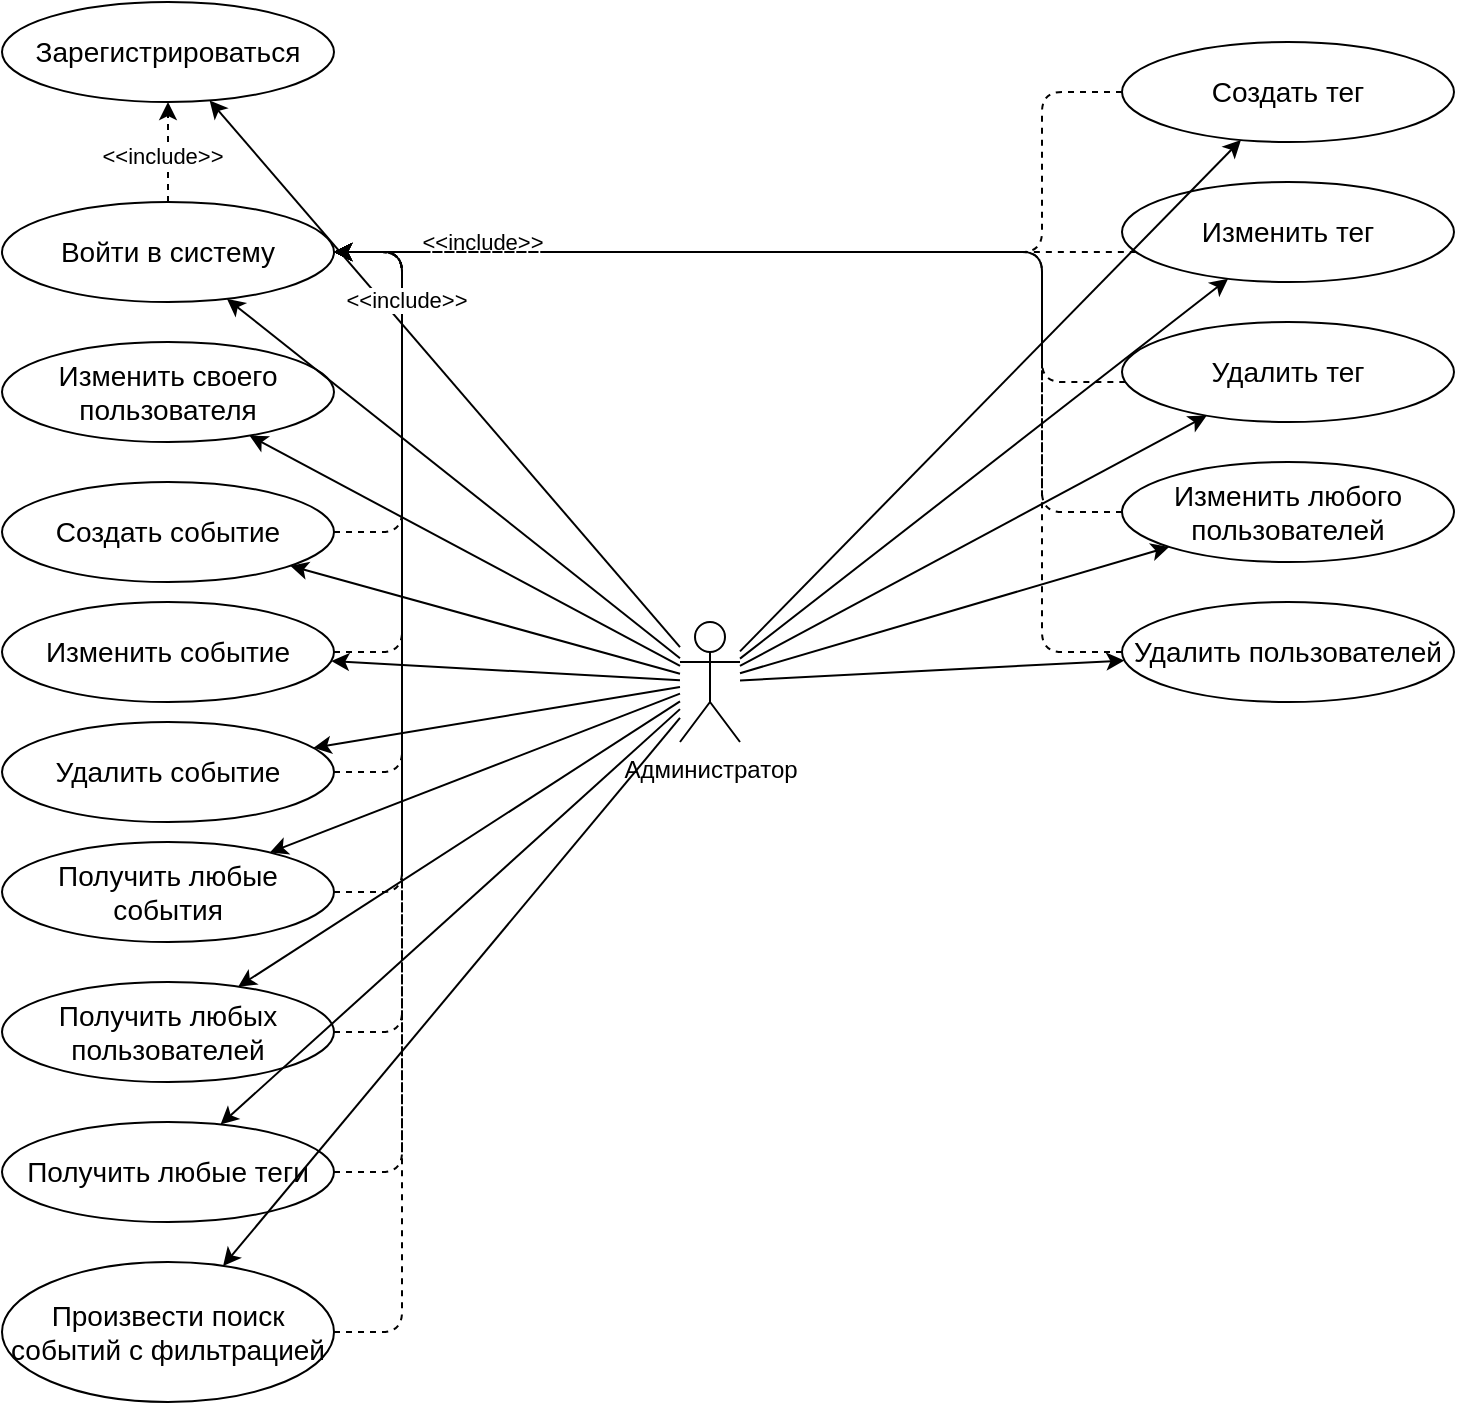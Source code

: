 <mxfile version="18.0.6" type="device" pages="3"><diagram id="G97i-W1D9DYcRq47s2UK" name="Администратор"><mxGraphModel dx="1955" dy="1463" grid="1" gridSize="10" guides="1" tooltips="1" connect="1" arrows="1" fold="1" page="1" pageScale="1" pageWidth="827" pageHeight="1169" math="0" shadow="0"><root><mxCell id="0"/><mxCell id="1" parent="0"/><mxCell id="RxLexrAR9fo_K17NFaEO-41" style="edgeStyle=elbowEdgeStyle;rounded=1;orthogonalLoop=1;jettySize=auto;html=1;dashed=1;" edge="1" parent="1" source="RxLexrAR9fo_K17NFaEO-3" target="RxLexrAR9fo_K17NFaEO-11"><mxGeometry relative="1" as="geometry"><Array as="points"><mxPoint x="260" y="320"/></Array></mxGeometry></mxCell><mxCell id="RxLexrAR9fo_K17NFaEO-3" value="Получить любые теги" style="ellipse;whiteSpace=wrap;html=1;fontSize=14;" vertex="1" parent="1"><mxGeometry x="60" y="570" width="166" height="50" as="geometry"/></mxCell><mxCell id="RxLexrAR9fo_K17NFaEO-40" style="edgeStyle=elbowEdgeStyle;rounded=1;orthogonalLoop=1;jettySize=auto;html=1;dashed=1;" edge="1" parent="1" source="RxLexrAR9fo_K17NFaEO-4" target="RxLexrAR9fo_K17NFaEO-11"><mxGeometry relative="1" as="geometry"><Array as="points"><mxPoint x="260" y="320"/></Array></mxGeometry></mxCell><mxCell id="RxLexrAR9fo_K17NFaEO-4" value="Получить любых пользователей" style="ellipse;whiteSpace=wrap;html=1;fontSize=14;" vertex="1" parent="1"><mxGeometry x="60" y="500" width="166" height="50" as="geometry"/></mxCell><mxCell id="RxLexrAR9fo_K17NFaEO-8" value="Зарегистрироваться" style="ellipse;whiteSpace=wrap;html=1;fontSize=14;" vertex="1" parent="1"><mxGeometry x="60" y="10" width="166" height="50" as="geometry"/></mxCell><mxCell id="RxLexrAR9fo_K17NFaEO-9" style="edgeStyle=orthogonalEdgeStyle;rounded=0;orthogonalLoop=1;jettySize=auto;html=1;endArrow=classic;endFill=1;dashed=1;" edge="1" parent="1" source="RxLexrAR9fo_K17NFaEO-11" target="RxLexrAR9fo_K17NFaEO-8"><mxGeometry relative="1" as="geometry"/></mxCell><mxCell id="RxLexrAR9fo_K17NFaEO-10" value="&amp;lt;&amp;lt;include&amp;gt;&amp;gt;" style="edgeLabel;html=1;align=center;verticalAlign=middle;resizable=0;points=[];" vertex="1" connectable="0" parent="RxLexrAR9fo_K17NFaEO-9"><mxGeometry x="0.273" y="3" relative="1" as="geometry"><mxPoint y="9" as="offset"/></mxGeometry></mxCell><mxCell id="RxLexrAR9fo_K17NFaEO-11" value="Войти в систему" style="ellipse;whiteSpace=wrap;html=1;fontSize=14;" vertex="1" parent="1"><mxGeometry x="60" y="110" width="166" height="50" as="geometry"/></mxCell><mxCell id="RxLexrAR9fo_K17NFaEO-12" value="Создать событие" style="ellipse;whiteSpace=wrap;html=1;fontSize=14;" vertex="1" parent="1"><mxGeometry x="60" y="250" width="166" height="50" as="geometry"/></mxCell><mxCell id="RxLexrAR9fo_K17NFaEO-13" value="Изменить событие" style="ellipse;whiteSpace=wrap;html=1;fontSize=14;" vertex="1" parent="1"><mxGeometry x="60" y="310" width="166" height="50" as="geometry"/></mxCell><mxCell id="RxLexrAR9fo_K17NFaEO-14" style="edgeStyle=elbowEdgeStyle;rounded=1;orthogonalLoop=1;jettySize=auto;html=1;dashed=1;endArrow=classic;endFill=1;" edge="1" parent="1" source="RxLexrAR9fo_K17NFaEO-15" target="RxLexrAR9fo_K17NFaEO-11"><mxGeometry relative="1" as="geometry"><Array as="points"><mxPoint x="260" y="300"/></Array></mxGeometry></mxCell><mxCell id="RxLexrAR9fo_K17NFaEO-15" value="Удалить событие" style="ellipse;whiteSpace=wrap;html=1;fontSize=14;" vertex="1" parent="1"><mxGeometry x="60" y="370" width="166" height="50" as="geometry"/></mxCell><mxCell id="RxLexrAR9fo_K17NFaEO-16" style="edgeStyle=elbowEdgeStyle;rounded=1;orthogonalLoop=1;jettySize=auto;html=1;dashed=1;endArrow=classic;endFill=1;" edge="1" parent="1" source="RxLexrAR9fo_K17NFaEO-17" target="RxLexrAR9fo_K17NFaEO-11"><mxGeometry relative="1" as="geometry"><Array as="points"><mxPoint x="580" y="135"/></Array></mxGeometry></mxCell><mxCell id="RxLexrAR9fo_K17NFaEO-17" value="Изменить тег" style="ellipse;whiteSpace=wrap;html=1;fontSize=14;" vertex="1" parent="1"><mxGeometry x="620" y="100" width="166" height="50" as="geometry"/></mxCell><mxCell id="RxLexrAR9fo_K17NFaEO-18" style="edgeStyle=elbowEdgeStyle;rounded=1;orthogonalLoop=1;jettySize=auto;html=1;dashed=1;endArrow=classic;endFill=1;" edge="1" parent="1" source="RxLexrAR9fo_K17NFaEO-19" target="RxLexrAR9fo_K17NFaEO-11"><mxGeometry relative="1" as="geometry"><Array as="points"><mxPoint x="580" y="200"/></Array></mxGeometry></mxCell><mxCell id="RxLexrAR9fo_K17NFaEO-19" value="Удалить тег" style="ellipse;whiteSpace=wrap;html=1;fontSize=14;" vertex="1" parent="1"><mxGeometry x="620" y="170" width="166" height="50" as="geometry"/></mxCell><mxCell id="RxLexrAR9fo_K17NFaEO-20" style="edgeStyle=elbowEdgeStyle;rounded=1;orthogonalLoop=1;jettySize=auto;html=1;dashed=1;endArrow=classic;endFill=1;" edge="1" parent="1" source="RxLexrAR9fo_K17NFaEO-21" target="RxLexrAR9fo_K17NFaEO-11"><mxGeometry relative="1" as="geometry"><Array as="points"><mxPoint x="260" y="360"/></Array></mxGeometry></mxCell><mxCell id="RxLexrAR9fo_K17NFaEO-21" value="Произвести поиск событий с фильтрацией" style="ellipse;whiteSpace=wrap;html=1;fontSize=14;" vertex="1" parent="1"><mxGeometry x="60" y="640" width="166" height="70" as="geometry"/></mxCell><mxCell id="RxLexrAR9fo_K17NFaEO-22" style="edgeStyle=elbowEdgeStyle;rounded=1;orthogonalLoop=1;jettySize=auto;html=1;endArrow=classic;endFill=1;dashed=1;" edge="1" parent="1" source="RxLexrAR9fo_K17NFaEO-12" target="RxLexrAR9fo_K17NFaEO-11"><mxGeometry relative="1" as="geometry"><mxPoint x="-177" y="100" as="sourcePoint"/><mxPoint x="-177" y="50" as="targetPoint"/><Array as="points"><mxPoint x="260" y="210"/></Array></mxGeometry></mxCell><mxCell id="RxLexrAR9fo_K17NFaEO-23" value="&amp;lt;&amp;lt;include&amp;gt;&amp;gt;" style="edgeLabel;html=1;align=center;verticalAlign=middle;resizable=0;points=[];" vertex="1" connectable="0" parent="RxLexrAR9fo_K17NFaEO-22"><mxGeometry x="0.273" y="3" relative="1" as="geometry"><mxPoint x="43" y="-47" as="offset"/></mxGeometry></mxCell><mxCell id="RxLexrAR9fo_K17NFaEO-24" style="edgeStyle=elbowEdgeStyle;rounded=1;orthogonalLoop=1;jettySize=auto;html=1;endArrow=classic;endFill=1;dashed=1;" edge="1" parent="1" source="RxLexrAR9fo_K17NFaEO-13" target="RxLexrAR9fo_K17NFaEO-11"><mxGeometry relative="1" as="geometry"><mxPoint x="-94" y="205" as="sourcePoint"/><mxPoint x="-94" y="125" as="targetPoint"/><Array as="points"><mxPoint x="260" y="250"/></Array></mxGeometry></mxCell><mxCell id="RxLexrAR9fo_K17NFaEO-25" style="edgeStyle=elbowEdgeStyle;rounded=1;orthogonalLoop=1;jettySize=auto;html=1;dashed=1;" edge="1" parent="1" source="RxLexrAR9fo_K17NFaEO-26" target="RxLexrAR9fo_K17NFaEO-11"><mxGeometry relative="1" as="geometry"><Array as="points"><mxPoint x="580" y="230"/></Array></mxGeometry></mxCell><mxCell id="RxLexrAR9fo_K17NFaEO-26" value="Изменить любого пользователей" style="ellipse;whiteSpace=wrap;html=1;fontSize=14;" vertex="1" parent="1"><mxGeometry x="620" y="240" width="166" height="50" as="geometry"/></mxCell><mxCell id="RxLexrAR9fo_K17NFaEO-27" style="edgeStyle=elbowEdgeStyle;rounded=1;orthogonalLoop=1;jettySize=auto;html=1;dashed=1;" edge="1" parent="1" source="RxLexrAR9fo_K17NFaEO-28" target="RxLexrAR9fo_K17NFaEO-11"><mxGeometry relative="1" as="geometry"><Array as="points"><mxPoint x="580" y="280"/></Array></mxGeometry></mxCell><mxCell id="RxLexrAR9fo_K17NFaEO-28" value="Удалить пользователей" style="ellipse;whiteSpace=wrap;html=1;fontSize=14;" vertex="1" parent="1"><mxGeometry x="620" y="310" width="166" height="50" as="geometry"/></mxCell><mxCell id="RxLexrAR9fo_K17NFaEO-29" value="Изменить своего пользователя" style="ellipse;whiteSpace=wrap;html=1;fontSize=14;" vertex="1" parent="1"><mxGeometry x="60" y="180" width="166" height="50" as="geometry"/></mxCell><mxCell id="RxLexrAR9fo_K17NFaEO-30" value="Создать тег" style="ellipse;whiteSpace=wrap;html=1;fontSize=14;" vertex="1" parent="1"><mxGeometry x="620" y="30" width="166" height="50" as="geometry"/></mxCell><mxCell id="RxLexrAR9fo_K17NFaEO-31" style="edgeStyle=elbowEdgeStyle;rounded=1;orthogonalLoop=1;jettySize=auto;html=1;dashed=1;endArrow=classic;endFill=1;" edge="1" parent="1" source="RxLexrAR9fo_K17NFaEO-30" target="RxLexrAR9fo_K17NFaEO-11"><mxGeometry relative="1" as="geometry"><Array as="points"><mxPoint x="580" y="105"/></Array></mxGeometry></mxCell><mxCell id="RxLexrAR9fo_K17NFaEO-37" style="edgeStyle=elbowEdgeStyle;rounded=1;orthogonalLoop=1;jettySize=auto;html=1;dashed=1;" edge="1" parent="1" source="RxLexrAR9fo_K17NFaEO-32" target="RxLexrAR9fo_K17NFaEO-11"><mxGeometry relative="1" as="geometry"><Array as="points"><mxPoint x="260" y="250"/><mxPoint x="580" y="90"/></Array></mxGeometry></mxCell><mxCell id="RxLexrAR9fo_K17NFaEO-32" value="Получить любые события" style="ellipse;whiteSpace=wrap;html=1;fontSize=14;" vertex="1" parent="1"><mxGeometry x="60" y="430" width="166" height="50" as="geometry"/></mxCell><mxCell id="RxLexrAR9fo_K17NFaEO-42" style="rounded=1;orthogonalLoop=1;jettySize=auto;html=1;" edge="1" parent="1" source="RxLexrAR9fo_K17NFaEO-35" target="RxLexrAR9fo_K17NFaEO-30"><mxGeometry relative="1" as="geometry"><mxPoint x="520" y="200" as="targetPoint"/></mxGeometry></mxCell><mxCell id="RxLexrAR9fo_K17NFaEO-43" style="edgeStyle=none;rounded=1;orthogonalLoop=1;jettySize=auto;html=1;" edge="1" parent="1" source="RxLexrAR9fo_K17NFaEO-35" target="RxLexrAR9fo_K17NFaEO-17"><mxGeometry relative="1" as="geometry"/></mxCell><mxCell id="RxLexrAR9fo_K17NFaEO-44" style="edgeStyle=none;rounded=1;orthogonalLoop=1;jettySize=auto;html=1;" edge="1" parent="1" source="RxLexrAR9fo_K17NFaEO-35" target="RxLexrAR9fo_K17NFaEO-19"><mxGeometry relative="1" as="geometry"/></mxCell><mxCell id="RxLexrAR9fo_K17NFaEO-45" style="edgeStyle=none;rounded=1;orthogonalLoop=1;jettySize=auto;html=1;" edge="1" parent="1" source="RxLexrAR9fo_K17NFaEO-35" target="RxLexrAR9fo_K17NFaEO-26"><mxGeometry relative="1" as="geometry"/></mxCell><mxCell id="RxLexrAR9fo_K17NFaEO-46" style="edgeStyle=none;rounded=1;orthogonalLoop=1;jettySize=auto;html=1;" edge="1" parent="1" source="RxLexrAR9fo_K17NFaEO-35" target="RxLexrAR9fo_K17NFaEO-28"><mxGeometry relative="1" as="geometry"/></mxCell><mxCell id="RxLexrAR9fo_K17NFaEO-47" style="edgeStyle=none;rounded=1;orthogonalLoop=1;jettySize=auto;html=1;" edge="1" parent="1" source="RxLexrAR9fo_K17NFaEO-35" target="RxLexrAR9fo_K17NFaEO-8"><mxGeometry relative="1" as="geometry"/></mxCell><mxCell id="RxLexrAR9fo_K17NFaEO-48" style="edgeStyle=none;rounded=1;orthogonalLoop=1;jettySize=auto;html=1;" edge="1" parent="1" source="RxLexrAR9fo_K17NFaEO-35" target="RxLexrAR9fo_K17NFaEO-11"><mxGeometry relative="1" as="geometry"/></mxCell><mxCell id="RxLexrAR9fo_K17NFaEO-49" style="edgeStyle=none;rounded=1;orthogonalLoop=1;jettySize=auto;html=1;" edge="1" parent="1" source="RxLexrAR9fo_K17NFaEO-35" target="RxLexrAR9fo_K17NFaEO-29"><mxGeometry relative="1" as="geometry"/></mxCell><mxCell id="RxLexrAR9fo_K17NFaEO-50" style="edgeStyle=none;rounded=1;orthogonalLoop=1;jettySize=auto;html=1;" edge="1" parent="1" source="RxLexrAR9fo_K17NFaEO-35" target="RxLexrAR9fo_K17NFaEO-12"><mxGeometry relative="1" as="geometry"/></mxCell><mxCell id="RxLexrAR9fo_K17NFaEO-51" style="edgeStyle=none;rounded=1;orthogonalLoop=1;jettySize=auto;html=1;" edge="1" parent="1" source="RxLexrAR9fo_K17NFaEO-35" target="RxLexrAR9fo_K17NFaEO-13"><mxGeometry relative="1" as="geometry"/></mxCell><mxCell id="RxLexrAR9fo_K17NFaEO-52" style="edgeStyle=none;rounded=1;orthogonalLoop=1;jettySize=auto;html=1;" edge="1" parent="1" source="RxLexrAR9fo_K17NFaEO-35" target="RxLexrAR9fo_K17NFaEO-15"><mxGeometry relative="1" as="geometry"/></mxCell><mxCell id="RxLexrAR9fo_K17NFaEO-53" style="edgeStyle=none;rounded=1;orthogonalLoop=1;jettySize=auto;html=1;" edge="1" parent="1" source="RxLexrAR9fo_K17NFaEO-35" target="RxLexrAR9fo_K17NFaEO-32"><mxGeometry relative="1" as="geometry"/></mxCell><mxCell id="RxLexrAR9fo_K17NFaEO-54" style="edgeStyle=none;rounded=1;orthogonalLoop=1;jettySize=auto;html=1;" edge="1" parent="1" source="RxLexrAR9fo_K17NFaEO-35" target="RxLexrAR9fo_K17NFaEO-4"><mxGeometry relative="1" as="geometry"/></mxCell><mxCell id="RxLexrAR9fo_K17NFaEO-55" style="edgeStyle=none;rounded=1;orthogonalLoop=1;jettySize=auto;html=1;" edge="1" parent="1" source="RxLexrAR9fo_K17NFaEO-35" target="RxLexrAR9fo_K17NFaEO-3"><mxGeometry relative="1" as="geometry"/></mxCell><mxCell id="RxLexrAR9fo_K17NFaEO-56" style="edgeStyle=none;rounded=1;orthogonalLoop=1;jettySize=auto;html=1;" edge="1" parent="1" source="RxLexrAR9fo_K17NFaEO-35" target="RxLexrAR9fo_K17NFaEO-21"><mxGeometry relative="1" as="geometry"/></mxCell><mxCell id="RxLexrAR9fo_K17NFaEO-35" value="Администратор" style="shape=umlActor;verticalLabelPosition=bottom;verticalAlign=top;html=1;outlineConnect=0;" vertex="1" parent="1"><mxGeometry x="399" y="320" width="30" height="60" as="geometry"/></mxCell><mxCell id="RxLexrAR9fo_K17NFaEO-39" value="&amp;lt;&amp;lt;include&amp;gt;&amp;gt;" style="edgeLabel;html=1;align=center;verticalAlign=middle;resizable=0;points=[];" vertex="1" connectable="0" parent="1"><mxGeometry x="260" y="160.005" as="geometry"><mxPoint x="2" y="-1" as="offset"/></mxGeometry></mxCell></root></mxGraphModel></diagram><diagram id="lyqg9mUECsdkwfx_HGhm" name="Премиум"><mxGraphModel dx="911" dy="1300" grid="1" gridSize="10" guides="1" tooltips="1" connect="1" arrows="1" fold="1" page="1" pageScale="1" pageWidth="827" pageHeight="1169" math="0" shadow="0"><root><mxCell id="0"/><mxCell id="1" parent="0"/><mxCell id="7-mE293fhACFTN40J21Z-1" style="edgeStyle=elbowEdgeStyle;rounded=1;orthogonalLoop=1;jettySize=auto;html=1;dashed=1;" edge="1" parent="1" source="7-mE293fhACFTN40J21Z-2" target="7-mE293fhACFTN40J21Z-8"><mxGeometry relative="1" as="geometry"><Array as="points"><mxPoint x="1090" y="320"/></Array></mxGeometry></mxCell><mxCell id="7-mE293fhACFTN40J21Z-2" value="Получить любые теги" style="ellipse;whiteSpace=wrap;html=1;fontSize=14;" vertex="1" parent="1"><mxGeometry x="890" y="570" width="166" height="50" as="geometry"/></mxCell><mxCell id="7-mE293fhACFTN40J21Z-3" style="edgeStyle=elbowEdgeStyle;rounded=1;orthogonalLoop=1;jettySize=auto;html=1;dashed=1;" edge="1" parent="1" source="7-mE293fhACFTN40J21Z-4" target="7-mE293fhACFTN40J21Z-8"><mxGeometry relative="1" as="geometry"><Array as="points"><mxPoint x="1090" y="320"/></Array></mxGeometry></mxCell><mxCell id="7-mE293fhACFTN40J21Z-4" value="Получить любых пользователей" style="ellipse;whiteSpace=wrap;html=1;fontSize=14;" vertex="1" parent="1"><mxGeometry x="890" y="500" width="166" height="50" as="geometry"/></mxCell><mxCell id="7-mE293fhACFTN40J21Z-5" value="Зарегистрироваться" style="ellipse;whiteSpace=wrap;html=1;fontSize=14;" vertex="1" parent="1"><mxGeometry x="890" y="10" width="166" height="50" as="geometry"/></mxCell><mxCell id="7-mE293fhACFTN40J21Z-6" style="edgeStyle=orthogonalEdgeStyle;rounded=0;orthogonalLoop=1;jettySize=auto;html=1;endArrow=classic;endFill=1;dashed=1;" edge="1" parent="1" source="7-mE293fhACFTN40J21Z-8" target="7-mE293fhACFTN40J21Z-5"><mxGeometry relative="1" as="geometry"/></mxCell><mxCell id="7-mE293fhACFTN40J21Z-7" value="&amp;lt;&amp;lt;include&amp;gt;&amp;gt;" style="edgeLabel;html=1;align=center;verticalAlign=middle;resizable=0;points=[];" vertex="1" connectable="0" parent="7-mE293fhACFTN40J21Z-6"><mxGeometry x="0.273" y="3" relative="1" as="geometry"><mxPoint y="9" as="offset"/></mxGeometry></mxCell><mxCell id="7-mE293fhACFTN40J21Z-8" value="Войти в систему" style="ellipse;whiteSpace=wrap;html=1;fontSize=14;" vertex="1" parent="1"><mxGeometry x="890" y="110" width="166" height="50" as="geometry"/></mxCell><mxCell id="7-mE293fhACFTN40J21Z-9" value="Создать событие" style="ellipse;whiteSpace=wrap;html=1;fontSize=14;" vertex="1" parent="1"><mxGeometry x="890" y="250" width="166" height="50" as="geometry"/></mxCell><mxCell id="7-mE293fhACFTN40J21Z-10" value="Изменить событие" style="ellipse;whiteSpace=wrap;html=1;fontSize=14;" vertex="1" parent="1"><mxGeometry x="890" y="310" width="166" height="50" as="geometry"/></mxCell><mxCell id="7-mE293fhACFTN40J21Z-11" style="edgeStyle=elbowEdgeStyle;rounded=1;orthogonalLoop=1;jettySize=auto;html=1;dashed=1;endArrow=classic;endFill=1;" edge="1" parent="1" source="7-mE293fhACFTN40J21Z-12" target="7-mE293fhACFTN40J21Z-8"><mxGeometry relative="1" as="geometry"><Array as="points"><mxPoint x="1090" y="300"/></Array></mxGeometry></mxCell><mxCell id="7-mE293fhACFTN40J21Z-12" value="Удалить событие" style="ellipse;whiteSpace=wrap;html=1;fontSize=14;" vertex="1" parent="1"><mxGeometry x="890" y="370" width="166" height="50" as="geometry"/></mxCell><mxCell id="7-mE293fhACFTN40J21Z-13" style="edgeStyle=elbowEdgeStyle;rounded=1;orthogonalLoop=1;jettySize=auto;html=1;dashed=1;endArrow=classic;endFill=1;" edge="1" parent="1" source="7-mE293fhACFTN40J21Z-14" target="7-mE293fhACFTN40J21Z-8"><mxGeometry relative="1" as="geometry"><Array as="points"><mxPoint x="1410" y="135"/></Array></mxGeometry></mxCell><mxCell id="7-mE293fhACFTN40J21Z-14" value="Изменить тег" style="ellipse;whiteSpace=wrap;html=1;fontSize=14;" vertex="1" parent="1"><mxGeometry x="1450" y="100" width="166" height="50" as="geometry"/></mxCell><mxCell id="7-mE293fhACFTN40J21Z-15" style="edgeStyle=elbowEdgeStyle;rounded=1;orthogonalLoop=1;jettySize=auto;html=1;dashed=1;endArrow=classic;endFill=1;" edge="1" parent="1" source="7-mE293fhACFTN40J21Z-16" target="7-mE293fhACFTN40J21Z-8"><mxGeometry relative="1" as="geometry"><Array as="points"><mxPoint x="1410" y="200"/></Array></mxGeometry></mxCell><mxCell id="7-mE293fhACFTN40J21Z-16" value="Удалить тег" style="ellipse;whiteSpace=wrap;html=1;fontSize=14;" vertex="1" parent="1"><mxGeometry x="1450" y="170" width="166" height="50" as="geometry"/></mxCell><mxCell id="7-mE293fhACFTN40J21Z-17" style="edgeStyle=elbowEdgeStyle;rounded=1;orthogonalLoop=1;jettySize=auto;html=1;dashed=1;endArrow=classic;endFill=1;" edge="1" parent="1" source="7-mE293fhACFTN40J21Z-18" target="7-mE293fhACFTN40J21Z-8"><mxGeometry relative="1" as="geometry"><Array as="points"><mxPoint x="1090" y="360"/></Array></mxGeometry></mxCell><mxCell id="7-mE293fhACFTN40J21Z-18" value="Произвести поиск событий с фильтрацией" style="ellipse;whiteSpace=wrap;html=1;fontSize=14;" vertex="1" parent="1"><mxGeometry x="890" y="640" width="166" height="70" as="geometry"/></mxCell><mxCell id="7-mE293fhACFTN40J21Z-19" style="edgeStyle=elbowEdgeStyle;rounded=1;orthogonalLoop=1;jettySize=auto;html=1;endArrow=classic;endFill=1;dashed=1;" edge="1" parent="1" source="7-mE293fhACFTN40J21Z-9" target="7-mE293fhACFTN40J21Z-8"><mxGeometry relative="1" as="geometry"><mxPoint x="653" y="100" as="sourcePoint"/><mxPoint x="653" y="50" as="targetPoint"/><Array as="points"><mxPoint x="1090" y="210"/></Array></mxGeometry></mxCell><mxCell id="7-mE293fhACFTN40J21Z-20" value="&amp;lt;&amp;lt;include&amp;gt;&amp;gt;" style="edgeLabel;html=1;align=center;verticalAlign=middle;resizable=0;points=[];" vertex="1" connectable="0" parent="7-mE293fhACFTN40J21Z-19"><mxGeometry x="0.273" y="3" relative="1" as="geometry"><mxPoint x="43" y="-47" as="offset"/></mxGeometry></mxCell><mxCell id="7-mE293fhACFTN40J21Z-21" style="edgeStyle=elbowEdgeStyle;rounded=1;orthogonalLoop=1;jettySize=auto;html=1;endArrow=classic;endFill=1;dashed=1;" edge="1" parent="1" source="7-mE293fhACFTN40J21Z-10" target="7-mE293fhACFTN40J21Z-8"><mxGeometry relative="1" as="geometry"><mxPoint x="736" y="205" as="sourcePoint"/><mxPoint x="736" y="125" as="targetPoint"/><Array as="points"><mxPoint x="1090" y="250"/></Array></mxGeometry></mxCell><mxCell id="7-mE293fhACFTN40J21Z-22" value="Изменить своего пользователя" style="ellipse;whiteSpace=wrap;html=1;fontSize=14;" vertex="1" parent="1"><mxGeometry x="890" y="180" width="166" height="50" as="geometry"/></mxCell><mxCell id="7-mE293fhACFTN40J21Z-23" value="Создать тег" style="ellipse;whiteSpace=wrap;html=1;fontSize=14;" vertex="1" parent="1"><mxGeometry x="1450" y="30" width="166" height="50" as="geometry"/></mxCell><mxCell id="7-mE293fhACFTN40J21Z-24" style="edgeStyle=elbowEdgeStyle;rounded=1;orthogonalLoop=1;jettySize=auto;html=1;dashed=1;endArrow=classic;endFill=1;" edge="1" parent="1" source="7-mE293fhACFTN40J21Z-23" target="7-mE293fhACFTN40J21Z-8"><mxGeometry relative="1" as="geometry"><Array as="points"><mxPoint x="1410" y="105"/></Array></mxGeometry></mxCell><mxCell id="7-mE293fhACFTN40J21Z-25" style="edgeStyle=elbowEdgeStyle;rounded=1;orthogonalLoop=1;jettySize=auto;html=1;dashed=1;" edge="1" parent="1" source="7-mE293fhACFTN40J21Z-26" target="7-mE293fhACFTN40J21Z-8"><mxGeometry relative="1" as="geometry"><Array as="points"><mxPoint x="1090" y="250"/><mxPoint x="1410" y="90"/></Array></mxGeometry></mxCell><mxCell id="7-mE293fhACFTN40J21Z-26" value="Получить свои события" style="ellipse;whiteSpace=wrap;html=1;fontSize=14;" vertex="1" parent="1"><mxGeometry x="890" y="430" width="166" height="50" as="geometry"/></mxCell><mxCell id="7-mE293fhACFTN40J21Z-27" style="rounded=1;orthogonalLoop=1;jettySize=auto;html=1;" edge="1" parent="1" source="7-mE293fhACFTN40J21Z-40" target="7-mE293fhACFTN40J21Z-23"><mxGeometry relative="1" as="geometry"><mxPoint x="1350" y="200" as="targetPoint"/></mxGeometry></mxCell><mxCell id="7-mE293fhACFTN40J21Z-28" style="edgeStyle=none;rounded=1;orthogonalLoop=1;jettySize=auto;html=1;" edge="1" parent="1" source="7-mE293fhACFTN40J21Z-40" target="7-mE293fhACFTN40J21Z-14"><mxGeometry relative="1" as="geometry"/></mxCell><mxCell id="7-mE293fhACFTN40J21Z-29" style="edgeStyle=none;rounded=1;orthogonalLoop=1;jettySize=auto;html=1;" edge="1" parent="1" source="7-mE293fhACFTN40J21Z-40" target="7-mE293fhACFTN40J21Z-16"><mxGeometry relative="1" as="geometry"/></mxCell><mxCell id="7-mE293fhACFTN40J21Z-30" style="edgeStyle=none;rounded=1;orthogonalLoop=1;jettySize=auto;html=1;" edge="1" parent="1" source="7-mE293fhACFTN40J21Z-40" target="7-mE293fhACFTN40J21Z-5"><mxGeometry relative="1" as="geometry"/></mxCell><mxCell id="7-mE293fhACFTN40J21Z-31" style="edgeStyle=none;rounded=1;orthogonalLoop=1;jettySize=auto;html=1;" edge="1" parent="1" source="7-mE293fhACFTN40J21Z-40" target="7-mE293fhACFTN40J21Z-8"><mxGeometry relative="1" as="geometry"/></mxCell><mxCell id="7-mE293fhACFTN40J21Z-32" style="edgeStyle=none;rounded=1;orthogonalLoop=1;jettySize=auto;html=1;" edge="1" parent="1" source="7-mE293fhACFTN40J21Z-40" target="7-mE293fhACFTN40J21Z-22"><mxGeometry relative="1" as="geometry"/></mxCell><mxCell id="7-mE293fhACFTN40J21Z-33" style="edgeStyle=none;rounded=1;orthogonalLoop=1;jettySize=auto;html=1;" edge="1" parent="1" source="7-mE293fhACFTN40J21Z-40" target="7-mE293fhACFTN40J21Z-9"><mxGeometry relative="1" as="geometry"/></mxCell><mxCell id="7-mE293fhACFTN40J21Z-34" style="edgeStyle=none;rounded=1;orthogonalLoop=1;jettySize=auto;html=1;" edge="1" parent="1" source="7-mE293fhACFTN40J21Z-40" target="7-mE293fhACFTN40J21Z-10"><mxGeometry relative="1" as="geometry"/></mxCell><mxCell id="7-mE293fhACFTN40J21Z-35" style="edgeStyle=none;rounded=1;orthogonalLoop=1;jettySize=auto;html=1;" edge="1" parent="1" source="7-mE293fhACFTN40J21Z-40" target="7-mE293fhACFTN40J21Z-12"><mxGeometry relative="1" as="geometry"/></mxCell><mxCell id="7-mE293fhACFTN40J21Z-36" style="edgeStyle=none;rounded=1;orthogonalLoop=1;jettySize=auto;html=1;" edge="1" parent="1" source="7-mE293fhACFTN40J21Z-40" target="7-mE293fhACFTN40J21Z-26"><mxGeometry relative="1" as="geometry"/></mxCell><mxCell id="7-mE293fhACFTN40J21Z-37" style="edgeStyle=none;rounded=1;orthogonalLoop=1;jettySize=auto;html=1;" edge="1" parent="1" source="7-mE293fhACFTN40J21Z-40" target="7-mE293fhACFTN40J21Z-4"><mxGeometry relative="1" as="geometry"/></mxCell><mxCell id="7-mE293fhACFTN40J21Z-38" style="edgeStyle=none;rounded=1;orthogonalLoop=1;jettySize=auto;html=1;" edge="1" parent="1" source="7-mE293fhACFTN40J21Z-40" target="7-mE293fhACFTN40J21Z-2"><mxGeometry relative="1" as="geometry"/></mxCell><mxCell id="7-mE293fhACFTN40J21Z-39" style="edgeStyle=none;rounded=1;orthogonalLoop=1;jettySize=auto;html=1;" edge="1" parent="1" source="7-mE293fhACFTN40J21Z-40" target="7-mE293fhACFTN40J21Z-18"><mxGeometry relative="1" as="geometry"/></mxCell><mxCell id="7-mE293fhACFTN40J21Z-40" value="Премиум&lt;br&gt;пользователь" style="shape=umlActor;verticalLabelPosition=bottom;verticalAlign=top;html=1;outlineConnect=0;" vertex="1" parent="1"><mxGeometry x="1229" y="320" width="31" height="60" as="geometry"/></mxCell><mxCell id="7-mE293fhACFTN40J21Z-41" value="&amp;lt;&amp;lt;include&amp;gt;&amp;gt;" style="edgeLabel;html=1;align=center;verticalAlign=middle;resizable=0;points=[];" vertex="1" connectable="0" parent="1"><mxGeometry x="1090" y="160.005" as="geometry"><mxPoint x="2" y="-1" as="offset"/></mxGeometry></mxCell></root></mxGraphModel></diagram><diagram id="v8O1ee1hcuBlyzNCkWyk" name="Простой"><mxGraphModel dx="-611" dy="780" grid="1" gridSize="10" guides="1" tooltips="1" connect="1" arrows="1" fold="1" page="1" pageScale="1" pageWidth="827" pageHeight="1169" math="0" shadow="0"><root><mxCell id="0"/><mxCell id="1" parent="0"/><mxCell id="aNF8Hjy5MYYZBk_om-a_-1" style="edgeStyle=elbowEdgeStyle;rounded=1;orthogonalLoop=1;jettySize=auto;html=1;dashed=1;" edge="1" parent="1" source="aNF8Hjy5MYYZBk_om-a_-2" target="aNF8Hjy5MYYZBk_om-a_-8"><mxGeometry relative="1" as="geometry"><Array as="points"><mxPoint x="1905" y="320"/></Array></mxGeometry></mxCell><mxCell id="aNF8Hjy5MYYZBk_om-a_-2" value="Получить любые теги" style="ellipse;whiteSpace=wrap;html=1;fontSize=14;" vertex="1" parent="1"><mxGeometry x="1705" y="570" width="166" height="50" as="geometry"/></mxCell><mxCell id="aNF8Hjy5MYYZBk_om-a_-3" style="edgeStyle=elbowEdgeStyle;rounded=1;orthogonalLoop=1;jettySize=auto;html=1;dashed=1;" edge="1" parent="1" source="aNF8Hjy5MYYZBk_om-a_-4" target="aNF8Hjy5MYYZBk_om-a_-8"><mxGeometry relative="1" as="geometry"><Array as="points"><mxPoint x="1905" y="320"/></Array></mxGeometry></mxCell><mxCell id="aNF8Hjy5MYYZBk_om-a_-4" value="Получить любых пользователей" style="ellipse;whiteSpace=wrap;html=1;fontSize=14;" vertex="1" parent="1"><mxGeometry x="1705" y="500" width="166" height="50" as="geometry"/></mxCell><mxCell id="aNF8Hjy5MYYZBk_om-a_-5" value="Зарегистрироваться" style="ellipse;whiteSpace=wrap;html=1;fontSize=14;" vertex="1" parent="1"><mxGeometry x="1705" y="10" width="166" height="50" as="geometry"/></mxCell><mxCell id="aNF8Hjy5MYYZBk_om-a_-6" style="edgeStyle=orthogonalEdgeStyle;rounded=0;orthogonalLoop=1;jettySize=auto;html=1;endArrow=classic;endFill=1;dashed=1;" edge="1" parent="1" source="aNF8Hjy5MYYZBk_om-a_-8" target="aNF8Hjy5MYYZBk_om-a_-5"><mxGeometry relative="1" as="geometry"/></mxCell><mxCell id="aNF8Hjy5MYYZBk_om-a_-7" value="&amp;lt;&amp;lt;include&amp;gt;&amp;gt;" style="edgeLabel;html=1;align=center;verticalAlign=middle;resizable=0;points=[];" vertex="1" connectable="0" parent="aNF8Hjy5MYYZBk_om-a_-6"><mxGeometry x="0.273" y="3" relative="1" as="geometry"><mxPoint y="9" as="offset"/></mxGeometry></mxCell><mxCell id="aNF8Hjy5MYYZBk_om-a_-8" value="Войти в систему" style="ellipse;whiteSpace=wrap;html=1;fontSize=14;" vertex="1" parent="1"><mxGeometry x="1705" y="110" width="166" height="50" as="geometry"/></mxCell><mxCell id="aNF8Hjy5MYYZBk_om-a_-9" value="Создать событие" style="ellipse;whiteSpace=wrap;html=1;fontSize=14;" vertex="1" parent="1"><mxGeometry x="1705" y="250" width="166" height="50" as="geometry"/></mxCell><mxCell id="aNF8Hjy5MYYZBk_om-a_-10" value="Изменить событие" style="ellipse;whiteSpace=wrap;html=1;fontSize=14;" vertex="1" parent="1"><mxGeometry x="1705" y="310" width="166" height="50" as="geometry"/></mxCell><mxCell id="aNF8Hjy5MYYZBk_om-a_-11" style="edgeStyle=elbowEdgeStyle;rounded=1;orthogonalLoop=1;jettySize=auto;html=1;dashed=1;endArrow=classic;endFill=1;" edge="1" parent="1" source="aNF8Hjy5MYYZBk_om-a_-12" target="aNF8Hjy5MYYZBk_om-a_-8"><mxGeometry relative="1" as="geometry"><Array as="points"><mxPoint x="1905" y="300"/></Array></mxGeometry></mxCell><mxCell id="aNF8Hjy5MYYZBk_om-a_-12" value="Удалить событие" style="ellipse;whiteSpace=wrap;html=1;fontSize=14;" vertex="1" parent="1"><mxGeometry x="1705" y="370" width="166" height="50" as="geometry"/></mxCell><mxCell id="aNF8Hjy5MYYZBk_om-a_-13" style="edgeStyle=elbowEdgeStyle;rounded=1;orthogonalLoop=1;jettySize=auto;html=1;endArrow=classic;endFill=1;dashed=1;" edge="1" parent="1" source="aNF8Hjy5MYYZBk_om-a_-9" target="aNF8Hjy5MYYZBk_om-a_-8"><mxGeometry relative="1" as="geometry"><mxPoint x="1468" y="100" as="sourcePoint"/><mxPoint x="1468" y="50" as="targetPoint"/><Array as="points"><mxPoint x="1905" y="210"/></Array></mxGeometry></mxCell><mxCell id="aNF8Hjy5MYYZBk_om-a_-14" style="edgeStyle=elbowEdgeStyle;rounded=1;orthogonalLoop=1;jettySize=auto;html=1;endArrow=classic;endFill=1;dashed=1;" edge="1" parent="1" source="aNF8Hjy5MYYZBk_om-a_-10" target="aNF8Hjy5MYYZBk_om-a_-8"><mxGeometry relative="1" as="geometry"><mxPoint x="1551" y="205" as="sourcePoint"/><mxPoint x="1551" y="125" as="targetPoint"/><Array as="points"><mxPoint x="1905" y="250"/></Array></mxGeometry></mxCell><mxCell id="aNF8Hjy5MYYZBk_om-a_-15" value="Изменить своего пользователя" style="ellipse;whiteSpace=wrap;html=1;fontSize=14;" vertex="1" parent="1"><mxGeometry x="1705" y="180" width="166" height="50" as="geometry"/></mxCell><mxCell id="aNF8Hjy5MYYZBk_om-a_-16" style="edgeStyle=elbowEdgeStyle;rounded=1;orthogonalLoop=1;jettySize=auto;html=1;dashed=1;" edge="1" parent="1" source="aNF8Hjy5MYYZBk_om-a_-17" target="aNF8Hjy5MYYZBk_om-a_-8"><mxGeometry relative="1" as="geometry"><Array as="points"><mxPoint x="1905" y="250"/><mxPoint x="2225" y="90"/></Array></mxGeometry></mxCell><mxCell id="aNF8Hjy5MYYZBk_om-a_-17" value="Получить свои события" style="ellipse;whiteSpace=wrap;html=1;fontSize=14;" vertex="1" parent="1"><mxGeometry x="1705" y="430" width="166" height="50" as="geometry"/></mxCell><mxCell id="aNF8Hjy5MYYZBk_om-a_-18" style="edgeStyle=none;rounded=1;orthogonalLoop=1;jettySize=auto;html=1;" edge="1" parent="1" source="aNF8Hjy5MYYZBk_om-a_-27" target="aNF8Hjy5MYYZBk_om-a_-5"><mxGeometry relative="1" as="geometry"/></mxCell><mxCell id="aNF8Hjy5MYYZBk_om-a_-19" style="edgeStyle=none;rounded=1;orthogonalLoop=1;jettySize=auto;html=1;" edge="1" parent="1" source="aNF8Hjy5MYYZBk_om-a_-27" target="aNF8Hjy5MYYZBk_om-a_-8"><mxGeometry relative="1" as="geometry"/></mxCell><mxCell id="aNF8Hjy5MYYZBk_om-a_-20" style="edgeStyle=none;rounded=1;orthogonalLoop=1;jettySize=auto;html=1;" edge="1" parent="1" source="aNF8Hjy5MYYZBk_om-a_-27" target="aNF8Hjy5MYYZBk_om-a_-15"><mxGeometry relative="1" as="geometry"/></mxCell><mxCell id="aNF8Hjy5MYYZBk_om-a_-21" style="edgeStyle=none;rounded=1;orthogonalLoop=1;jettySize=auto;html=1;" edge="1" parent="1" source="aNF8Hjy5MYYZBk_om-a_-27" target="aNF8Hjy5MYYZBk_om-a_-9"><mxGeometry relative="1" as="geometry"/></mxCell><mxCell id="aNF8Hjy5MYYZBk_om-a_-22" style="edgeStyle=none;rounded=1;orthogonalLoop=1;jettySize=auto;html=1;" edge="1" parent="1" source="aNF8Hjy5MYYZBk_om-a_-27" target="aNF8Hjy5MYYZBk_om-a_-10"><mxGeometry relative="1" as="geometry"/></mxCell><mxCell id="aNF8Hjy5MYYZBk_om-a_-23" style="edgeStyle=none;rounded=1;orthogonalLoop=1;jettySize=auto;html=1;" edge="1" parent="1" source="aNF8Hjy5MYYZBk_om-a_-27" target="aNF8Hjy5MYYZBk_om-a_-12"><mxGeometry relative="1" as="geometry"/></mxCell><mxCell id="aNF8Hjy5MYYZBk_om-a_-24" style="edgeStyle=none;rounded=1;orthogonalLoop=1;jettySize=auto;html=1;" edge="1" parent="1" source="aNF8Hjy5MYYZBk_om-a_-27" target="aNF8Hjy5MYYZBk_om-a_-17"><mxGeometry relative="1" as="geometry"/></mxCell><mxCell id="aNF8Hjy5MYYZBk_om-a_-25" style="edgeStyle=none;rounded=1;orthogonalLoop=1;jettySize=auto;html=1;" edge="1" parent="1" source="aNF8Hjy5MYYZBk_om-a_-27" target="aNF8Hjy5MYYZBk_om-a_-4"><mxGeometry relative="1" as="geometry"/></mxCell><mxCell id="aNF8Hjy5MYYZBk_om-a_-26" style="edgeStyle=none;rounded=1;orthogonalLoop=1;jettySize=auto;html=1;" edge="1" parent="1" source="aNF8Hjy5MYYZBk_om-a_-27" target="aNF8Hjy5MYYZBk_om-a_-2"><mxGeometry relative="1" as="geometry"/></mxCell><mxCell id="aNF8Hjy5MYYZBk_om-a_-27" value="Простой&lt;br&gt;пользователь" style="shape=umlActor;verticalLabelPosition=bottom;verticalAlign=top;html=1;outlineConnect=0;" vertex="1" parent="1"><mxGeometry x="2044" y="320" width="31" height="60" as="geometry"/></mxCell><mxCell id="aNF8Hjy5MYYZBk_om-a_-28" value="&amp;lt;&amp;lt;include&amp;gt;&amp;gt;" style="edgeLabel;html=1;align=center;verticalAlign=middle;resizable=0;points=[];" vertex="1" connectable="0" parent="1"><mxGeometry x="1905" y="160.005" as="geometry"><mxPoint x="2" y="-1" as="offset"/></mxGeometry></mxCell></root></mxGraphModel></diagram></mxfile>